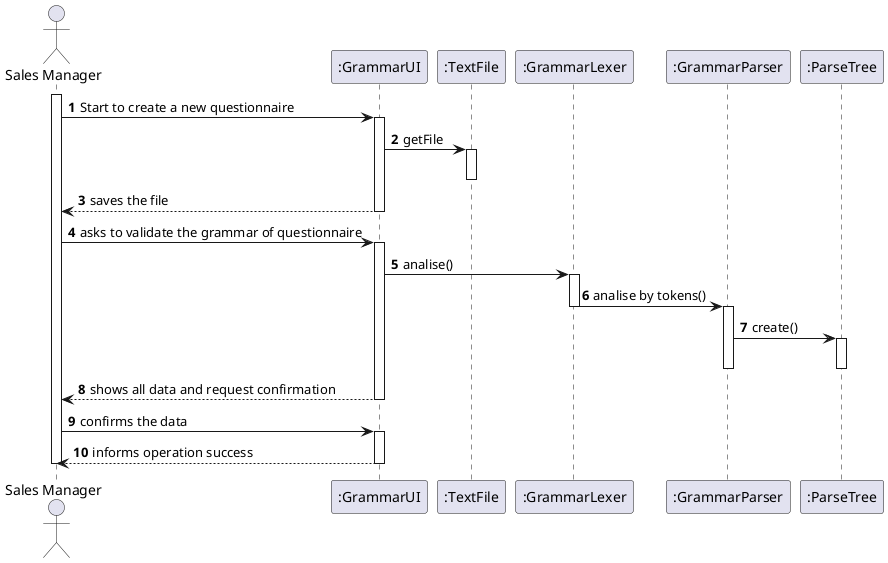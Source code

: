 @startuml
autonumber
actor "Sales Manager" as SM
participant ":GrammarUI" as UI
participant ":TextFile" as TF
participant ":GrammarLexer" as GL
participant ":GrammarParser" as GP
participant ":ParseTree" as PS


activate SM

SM -> UI : Start to create a new questionnaire
activate UI

UI -> TF : getFile
activate TF

deactivate TF

UI --> SM : saves the file
deactivate UI

SM -> UI : asks to validate the grammar of questionnaire
activate UI

UI -> GL : analise()
deactivate TF

activate GL
GL -> GP : analise by tokens()
deactivate GL
activate GP
GP -> PS : create()
activate PS
deactivate GP

deactivate PS
UI --> SM : shows all data and request confirmation
deactivate UI



SM -> UI : confirms the data

activate UI
UI --> SM : informs operation success
deactivate UI

deactivate UI
deactivate SM

@enduml